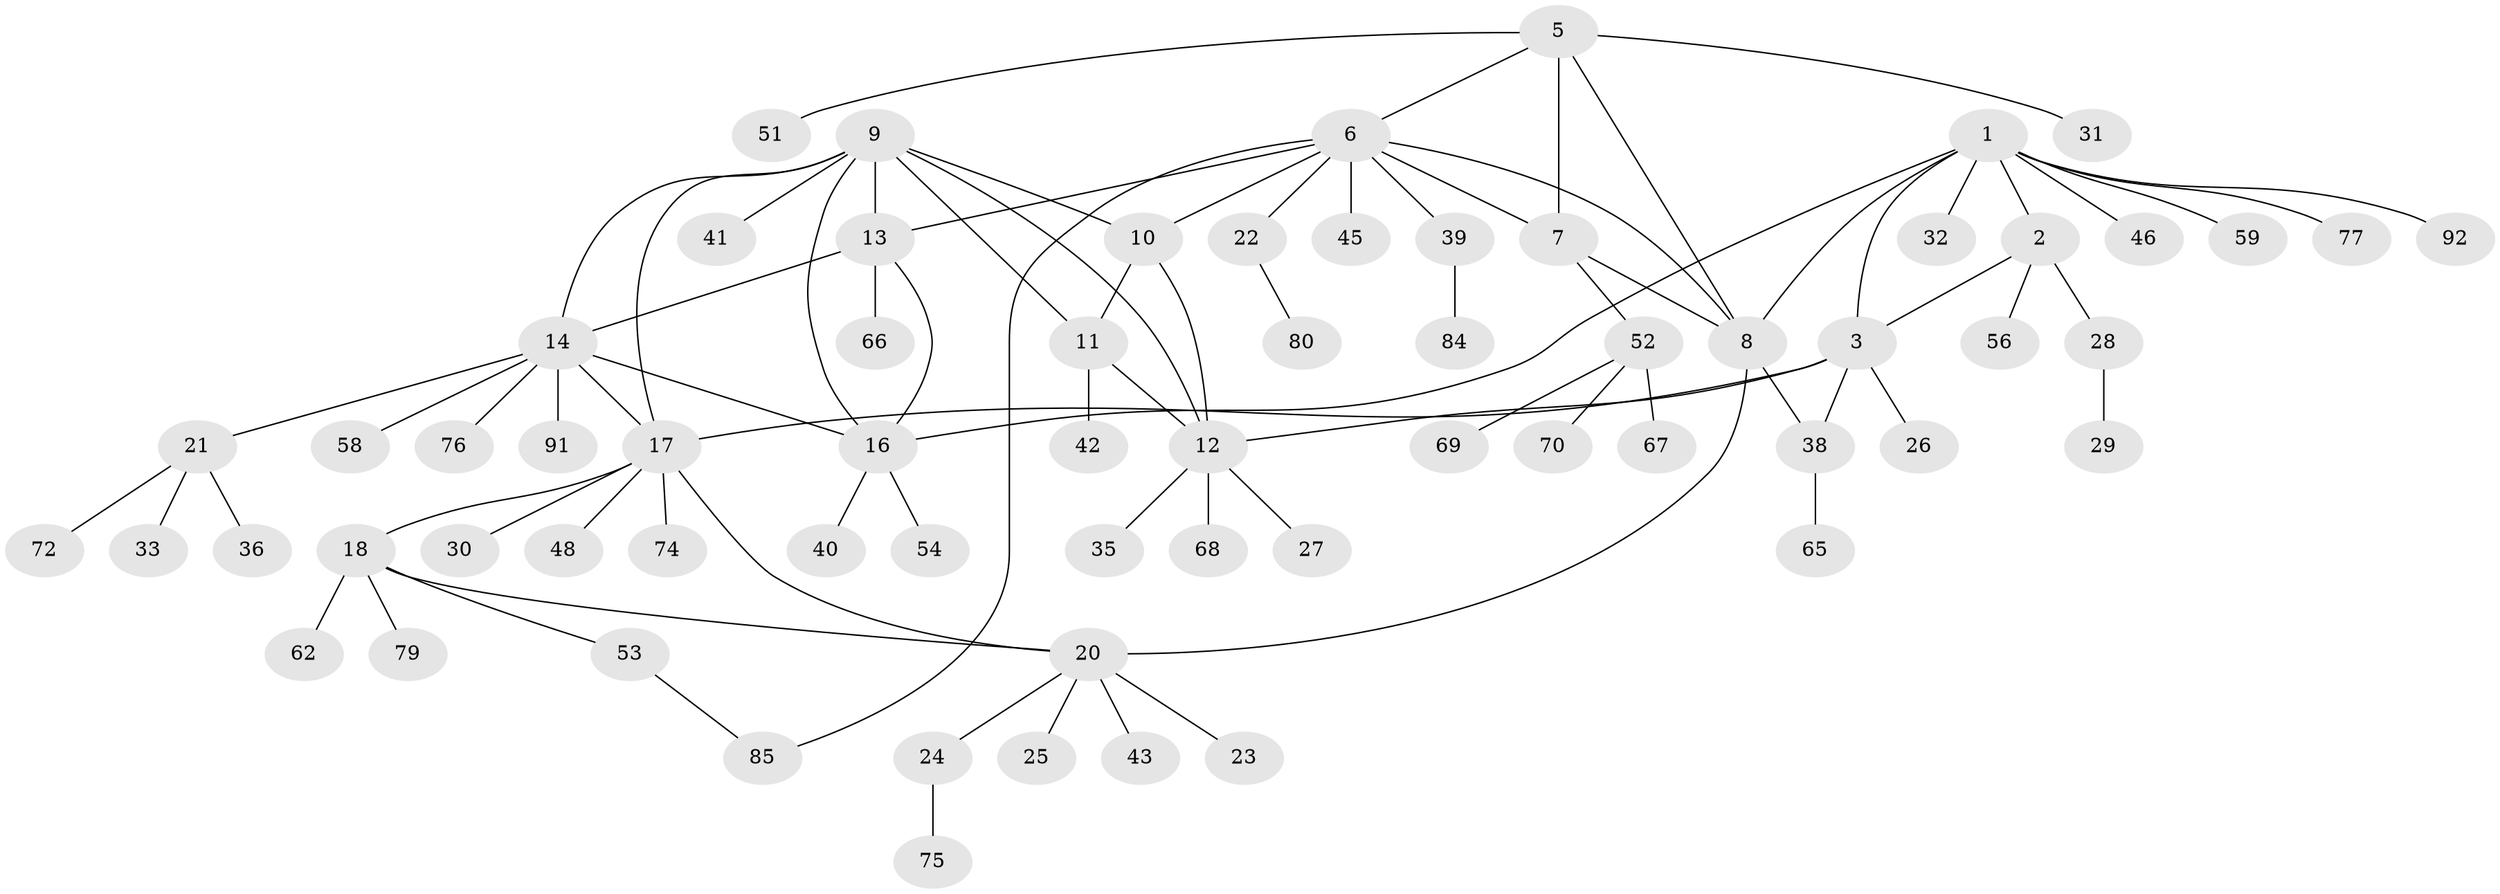 // original degree distribution, {6: 0.06521739130434782, 8: 0.021739130434782608, 7: 0.03260869565217391, 9: 0.03260869565217391, 4: 0.03260869565217391, 5: 0.05434782608695652, 2: 0.16304347826086957, 1: 0.5652173913043478, 3: 0.03260869565217391}
// Generated by graph-tools (version 1.1) at 2025/42/03/06/25 10:42:07]
// undirected, 66 vertices, 84 edges
graph export_dot {
graph [start="1"]
  node [color=gray90,style=filled];
  1 [super="+4"];
  2 [super="+83"];
  3 [super="+82"];
  5 [super="+73"];
  6 [super="+87"];
  7;
  8;
  9 [super="+15"];
  10;
  11;
  12 [super="+89"];
  13 [super="+55"];
  14 [super="+44"];
  16 [super="+61"];
  17 [super="+19"];
  18;
  20 [super="+88"];
  21 [super="+34"];
  22;
  23;
  24;
  25 [super="+78"];
  26;
  27 [super="+57"];
  28;
  29 [super="+37"];
  30;
  31;
  32;
  33 [super="+50"];
  35 [super="+63"];
  36;
  38 [super="+47"];
  39 [super="+49"];
  40;
  41;
  42;
  43;
  45;
  46;
  48;
  51;
  52 [super="+71"];
  53 [super="+64"];
  54 [super="+60"];
  56;
  58;
  59;
  62;
  65;
  66;
  67 [super="+86"];
  68;
  69;
  70;
  72;
  74;
  75 [super="+81"];
  76;
  77;
  79;
  80 [super="+90"];
  84;
  85;
  91;
  92;
  1 -- 2 [weight=2];
  1 -- 3 [weight=2];
  1 -- 8;
  1 -- 16;
  1 -- 46;
  1 -- 32;
  1 -- 59;
  1 -- 92;
  1 -- 77;
  2 -- 3;
  2 -- 28;
  2 -- 56;
  3 -- 12;
  3 -- 26;
  3 -- 38;
  3 -- 17;
  5 -- 6;
  5 -- 7;
  5 -- 8;
  5 -- 31;
  5 -- 51;
  6 -- 7;
  6 -- 8;
  6 -- 10;
  6 -- 13;
  6 -- 22;
  6 -- 39;
  6 -- 45;
  6 -- 85;
  7 -- 8;
  7 -- 52;
  8 -- 20;
  8 -- 38;
  9 -- 10;
  9 -- 11;
  9 -- 12;
  9 -- 17;
  9 -- 16;
  9 -- 13;
  9 -- 14;
  9 -- 41;
  10 -- 11;
  10 -- 12;
  11 -- 12;
  11 -- 42;
  12 -- 27;
  12 -- 35;
  12 -- 68;
  13 -- 14;
  13 -- 16;
  13 -- 66;
  14 -- 16;
  14 -- 17;
  14 -- 21;
  14 -- 58;
  14 -- 76;
  14 -- 91;
  16 -- 40;
  16 -- 54;
  17 -- 18 [weight=2];
  17 -- 20 [weight=2];
  17 -- 30;
  17 -- 48;
  17 -- 74;
  18 -- 20;
  18 -- 53;
  18 -- 62;
  18 -- 79;
  20 -- 23;
  20 -- 24;
  20 -- 25;
  20 -- 43;
  21 -- 33;
  21 -- 36;
  21 -- 72;
  22 -- 80;
  24 -- 75;
  28 -- 29;
  38 -- 65;
  39 -- 84;
  52 -- 67;
  52 -- 69;
  52 -- 70;
  53 -- 85;
}
